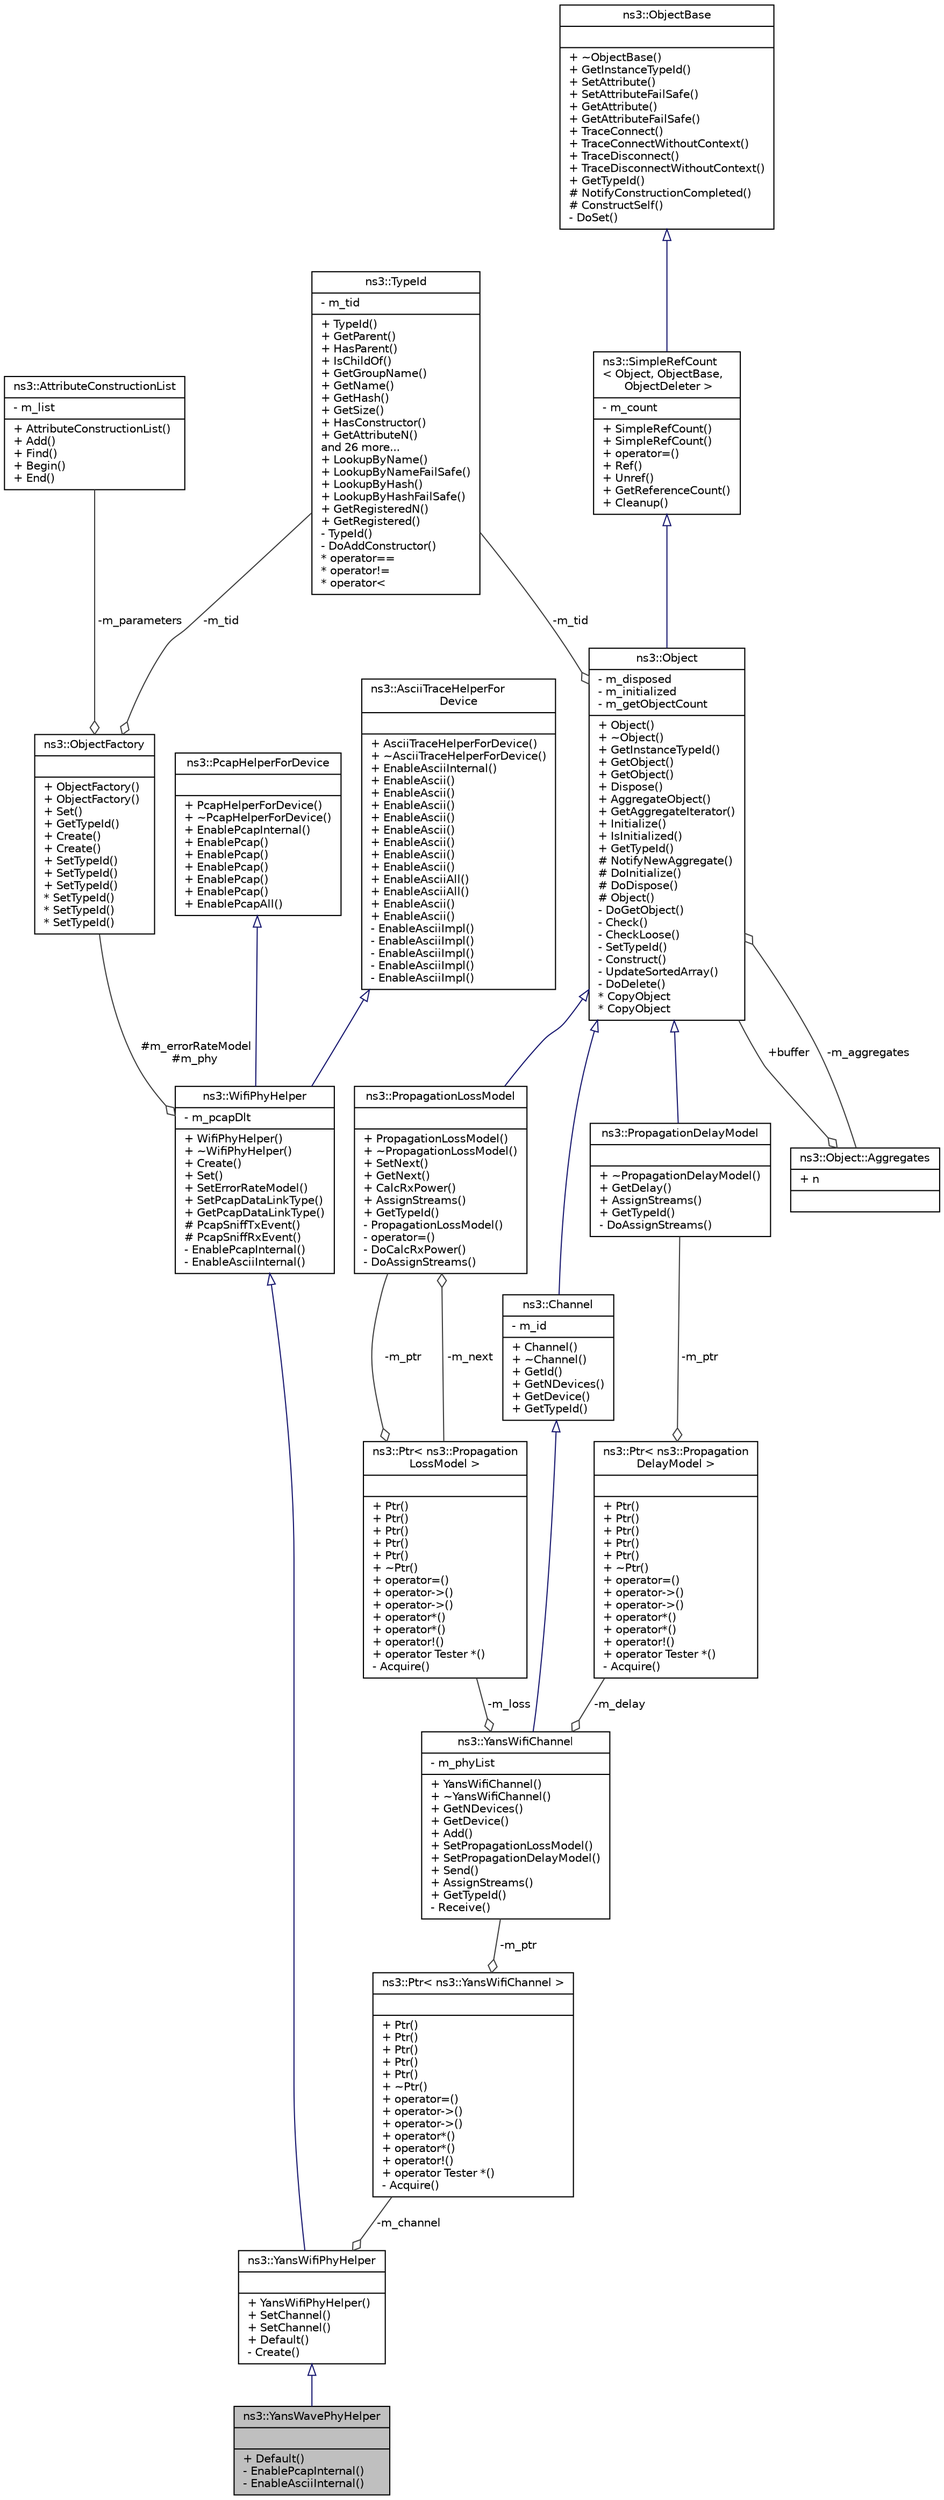 digraph "ns3::YansWavePhyHelper"
{
  edge [fontname="Helvetica",fontsize="10",labelfontname="Helvetica",labelfontsize="10"];
  node [fontname="Helvetica",fontsize="10",shape=record];
  Node1 [label="{ns3::YansWavePhyHelper\n||+ Default()\l- EnablePcapInternal()\l- EnableAsciiInternal()\l}",height=0.2,width=0.4,color="black", fillcolor="grey75", style="filled", fontcolor="black"];
  Node2 -> Node1 [dir="back",color="midnightblue",fontsize="10",style="solid",arrowtail="onormal"];
  Node2 [label="{ns3::YansWifiPhyHelper\n||+ YansWifiPhyHelper()\l+ SetChannel()\l+ SetChannel()\l+ Default()\l- Create()\l}",height=0.2,width=0.4,color="black", fillcolor="white", style="filled",URL="$dc/dbf/classns3_1_1YansWifiPhyHelper.html",tooltip="Make it easy to create and manage PHY objects for the yans model. "];
  Node3 -> Node2 [dir="back",color="midnightblue",fontsize="10",style="solid",arrowtail="onormal"];
  Node3 [label="{ns3::WifiPhyHelper\n|- m_pcapDlt\l|+ WifiPhyHelper()\l+ ~WifiPhyHelper()\l+ Create()\l+ Set()\l+ SetErrorRateModel()\l+ SetPcapDataLinkType()\l+ GetPcapDataLinkType()\l# PcapSniffTxEvent()\l# PcapSniffRxEvent()\l- EnablePcapInternal()\l- EnableAsciiInternal()\l}",height=0.2,width=0.4,color="black", fillcolor="white", style="filled",URL="$d5/df8/classns3_1_1WifiPhyHelper.html",tooltip="create PHY objects "];
  Node4 -> Node3 [dir="back",color="midnightblue",fontsize="10",style="solid",arrowtail="onormal"];
  Node4 [label="{ns3::PcapHelperForDevice\n||+ PcapHelperForDevice()\l+ ~PcapHelperForDevice()\l+ EnablePcapInternal()\l+ EnablePcap()\l+ EnablePcap()\l+ EnablePcap()\l+ EnablePcap()\l+ EnablePcap()\l+ EnablePcapAll()\l}",height=0.2,width=0.4,color="black", fillcolor="white", style="filled",URL="$d5/d03/classns3_1_1PcapHelperForDevice.html",tooltip="Base class providing common user-level pcap operations for helpers representing net devices..."];
  Node5 -> Node3 [dir="back",color="midnightblue",fontsize="10",style="solid",arrowtail="onormal"];
  Node5 [label="{ns3::AsciiTraceHelperFor\lDevice\n||+ AsciiTraceHelperForDevice()\l+ ~AsciiTraceHelperForDevice()\l+ EnableAsciiInternal()\l+ EnableAscii()\l+ EnableAscii()\l+ EnableAscii()\l+ EnableAscii()\l+ EnableAscii()\l+ EnableAscii()\l+ EnableAscii()\l+ EnableAscii()\l+ EnableAsciiAll()\l+ EnableAsciiAll()\l+ EnableAscii()\l+ EnableAscii()\l- EnableAsciiImpl()\l- EnableAsciiImpl()\l- EnableAsciiImpl()\l- EnableAsciiImpl()\l- EnableAsciiImpl()\l}",height=0.2,width=0.4,color="black", fillcolor="white", style="filled",URL="$dd/daf/classns3_1_1AsciiTraceHelperForDevice.html",tooltip="Base class providing common user-level ascii trace operations for helpers representing net devices..."];
  Node6 -> Node3 [color="grey25",fontsize="10",style="solid",label=" #m_errorRateModel\n#m_phy" ,arrowhead="odiamond"];
  Node6 [label="{ns3::ObjectFactory\n||+ ObjectFactory()\l+ ObjectFactory()\l+ Set()\l+ GetTypeId()\l+ Create()\l+ Create()\l+ SetTypeId()\l+ SetTypeId()\l+ SetTypeId()\l* SetTypeId()\l* SetTypeId()\l* SetTypeId()\l}",height=0.2,width=0.4,color="black", fillcolor="white", style="filled",URL="$d5/d0d/classns3_1_1ObjectFactory.html",tooltip="Instantiate subclasses of ns3::Object. "];
  Node7 -> Node6 [color="grey25",fontsize="10",style="solid",label=" -m_tid" ,arrowhead="odiamond"];
  Node7 [label="{ns3::TypeId\n|- m_tid\l|+ TypeId()\l+ GetParent()\l+ HasParent()\l+ IsChildOf()\l+ GetGroupName()\l+ GetName()\l+ GetHash()\l+ GetSize()\l+ HasConstructor()\l+ GetAttributeN()\land 26 more...\l+ LookupByName()\l+ LookupByNameFailSafe()\l+ LookupByHash()\l+ LookupByHashFailSafe()\l+ GetRegisteredN()\l+ GetRegistered()\l- TypeId()\l- DoAddConstructor()\l* operator==\l* operator!=\l* operator\<\l}",height=0.2,width=0.4,color="black", fillcolor="white", style="filled",URL="$d6/d11/classns3_1_1TypeId.html",tooltip="a unique identifier for an interface. "];
  Node8 -> Node6 [color="grey25",fontsize="10",style="solid",label=" -m_parameters" ,arrowhead="odiamond"];
  Node8 [label="{ns3::AttributeConstructionList\n|- m_list\l|+ AttributeConstructionList()\l+ Add()\l+ Find()\l+ Begin()\l+ End()\l}",height=0.2,width=0.4,color="black", fillcolor="white", style="filled",URL="$d3/df3/classns3_1_1AttributeConstructionList.html"];
  Node9 -> Node2 [color="grey25",fontsize="10",style="solid",label=" -m_channel" ,arrowhead="odiamond"];
  Node9 [label="{ns3::Ptr\< ns3::YansWifiChannel \>\n||+ Ptr()\l+ Ptr()\l+ Ptr()\l+ Ptr()\l+ Ptr()\l+ ~Ptr()\l+ operator=()\l+ operator-\>()\l+ operator-\>()\l+ operator*()\l+ operator*()\l+ operator!()\l+ operator Tester *()\l- Acquire()\l}",height=0.2,width=0.4,color="black", fillcolor="white", style="filled",URL="$dc/d90/classns3_1_1Ptr.html"];
  Node10 -> Node9 [color="grey25",fontsize="10",style="solid",label=" -m_ptr" ,arrowhead="odiamond"];
  Node10 [label="{ns3::YansWifiChannel\n|- m_phyList\l|+ YansWifiChannel()\l+ ~YansWifiChannel()\l+ GetNDevices()\l+ GetDevice()\l+ Add()\l+ SetPropagationLossModel()\l+ SetPropagationDelayModel()\l+ Send()\l+ AssignStreams()\l+ GetTypeId()\l- Receive()\l}",height=0.2,width=0.4,color="black", fillcolor="white", style="filled",URL="$d3/df5/classns3_1_1YansWifiChannel.html",tooltip="a channel to interconnect ns3::YansWifiPhy objects.This class is expected to be used in tandem with t..."];
  Node11 -> Node10 [dir="back",color="midnightblue",fontsize="10",style="solid",arrowtail="onormal"];
  Node11 [label="{ns3::Channel\n|- m_id\l|+ Channel()\l+ ~Channel()\l+ GetId()\l+ GetNDevices()\l+ GetDevice()\l+ GetTypeId()\l}",height=0.2,width=0.4,color="black", fillcolor="white", style="filled",URL="$d4/d67/classns3_1_1Channel.html",tooltip="Abstract Channel Base Class. "];
  Node12 -> Node11 [dir="back",color="midnightblue",fontsize="10",style="solid",arrowtail="onormal"];
  Node12 [label="{ns3::Object\n|- m_disposed\l- m_initialized\l- m_getObjectCount\l|+ Object()\l+ ~Object()\l+ GetInstanceTypeId()\l+ GetObject()\l+ GetObject()\l+ Dispose()\l+ AggregateObject()\l+ GetAggregateIterator()\l+ Initialize()\l+ IsInitialized()\l+ GetTypeId()\l# NotifyNewAggregate()\l# DoInitialize()\l# DoDispose()\l# Object()\l- DoGetObject()\l- Check()\l- CheckLoose()\l- SetTypeId()\l- Construct()\l- UpdateSortedArray()\l- DoDelete()\l* CopyObject\l* CopyObject\l}",height=0.2,width=0.4,color="black", fillcolor="white", style="filled",URL="$d9/d77/classns3_1_1Object.html",tooltip="A base class which provides memory management and object aggregation. "];
  Node13 -> Node12 [dir="back",color="midnightblue",fontsize="10",style="solid",arrowtail="onormal"];
  Node13 [label="{ns3::SimpleRefCount\l\< Object, ObjectBase,\l ObjectDeleter \>\n|- m_count\l|+ SimpleRefCount()\l+ SimpleRefCount()\l+ operator=()\l+ Ref()\l+ Unref()\l+ GetReferenceCount()\l+ Cleanup()\l}",height=0.2,width=0.4,color="black", fillcolor="white", style="filled",URL="$da/da1/classns3_1_1SimpleRefCount.html"];
  Node14 -> Node13 [dir="back",color="midnightblue",fontsize="10",style="solid",arrowtail="onormal"];
  Node14 [label="{ns3::ObjectBase\n||+ ~ObjectBase()\l+ GetInstanceTypeId()\l+ SetAttribute()\l+ SetAttributeFailSafe()\l+ GetAttribute()\l+ GetAttributeFailSafe()\l+ TraceConnect()\l+ TraceConnectWithoutContext()\l+ TraceDisconnect()\l+ TraceDisconnectWithoutContext()\l+ GetTypeId()\l# NotifyConstructionCompleted()\l# ConstructSelf()\l- DoSet()\l}",height=0.2,width=0.4,color="black", fillcolor="white", style="filled",URL="$d2/dac/classns3_1_1ObjectBase.html",tooltip="Anchor the ns-3 type and attribute system. "];
  Node7 -> Node12 [color="grey25",fontsize="10",style="solid",label=" -m_tid" ,arrowhead="odiamond"];
  Node15 -> Node12 [color="grey25",fontsize="10",style="solid",label=" -m_aggregates" ,arrowhead="odiamond"];
  Node15 [label="{ns3::Object::Aggregates\n|+ n\l|}",height=0.2,width=0.4,color="black", fillcolor="white", style="filled",URL="$d5/de9/structns3_1_1Object_1_1Aggregates.html"];
  Node12 -> Node15 [color="grey25",fontsize="10",style="solid",label=" +buffer" ,arrowhead="odiamond"];
  Node16 -> Node10 [color="grey25",fontsize="10",style="solid",label=" -m_delay" ,arrowhead="odiamond"];
  Node16 [label="{ns3::Ptr\< ns3::Propagation\lDelayModel \>\n||+ Ptr()\l+ Ptr()\l+ Ptr()\l+ Ptr()\l+ Ptr()\l+ ~Ptr()\l+ operator=()\l+ operator-\>()\l+ operator-\>()\l+ operator*()\l+ operator*()\l+ operator!()\l+ operator Tester *()\l- Acquire()\l}",height=0.2,width=0.4,color="black", fillcolor="white", style="filled",URL="$dc/d90/classns3_1_1Ptr.html"];
  Node17 -> Node16 [color="grey25",fontsize="10",style="solid",label=" -m_ptr" ,arrowhead="odiamond"];
  Node17 [label="{ns3::PropagationDelayModel\n||+ ~PropagationDelayModel()\l+ GetDelay()\l+ AssignStreams()\l+ GetTypeId()\l- DoAssignStreams()\l}",height=0.2,width=0.4,color="black", fillcolor="white", style="filled",URL="$d4/d94/classns3_1_1PropagationDelayModel.html",tooltip="calculate a propagation delay. "];
  Node12 -> Node17 [dir="back",color="midnightblue",fontsize="10",style="solid",arrowtail="onormal"];
  Node18 -> Node10 [color="grey25",fontsize="10",style="solid",label=" -m_loss" ,arrowhead="odiamond"];
  Node18 [label="{ns3::Ptr\< ns3::Propagation\lLossModel \>\n||+ Ptr()\l+ Ptr()\l+ Ptr()\l+ Ptr()\l+ Ptr()\l+ ~Ptr()\l+ operator=()\l+ operator-\>()\l+ operator-\>()\l+ operator*()\l+ operator*()\l+ operator!()\l+ operator Tester *()\l- Acquire()\l}",height=0.2,width=0.4,color="black", fillcolor="white", style="filled",URL="$dc/d90/classns3_1_1Ptr.html"];
  Node19 -> Node18 [color="grey25",fontsize="10",style="solid",label=" -m_ptr" ,arrowhead="odiamond"];
  Node19 [label="{ns3::PropagationLossModel\n||+ PropagationLossModel()\l+ ~PropagationLossModel()\l+ SetNext()\l+ GetNext()\l+ CalcRxPower()\l+ AssignStreams()\l+ GetTypeId()\l- PropagationLossModel()\l- operator=()\l- DoCalcRxPower()\l- DoAssignStreams()\l}",height=0.2,width=0.4,color="black", fillcolor="white", style="filled",URL="$d7/df9/classns3_1_1PropagationLossModel.html",tooltip="Models the propagation loss through a transmission medium. "];
  Node12 -> Node19 [dir="back",color="midnightblue",fontsize="10",style="solid",arrowtail="onormal"];
  Node18 -> Node19 [color="grey25",fontsize="10",style="solid",label=" -m_next" ,arrowhead="odiamond"];
}

